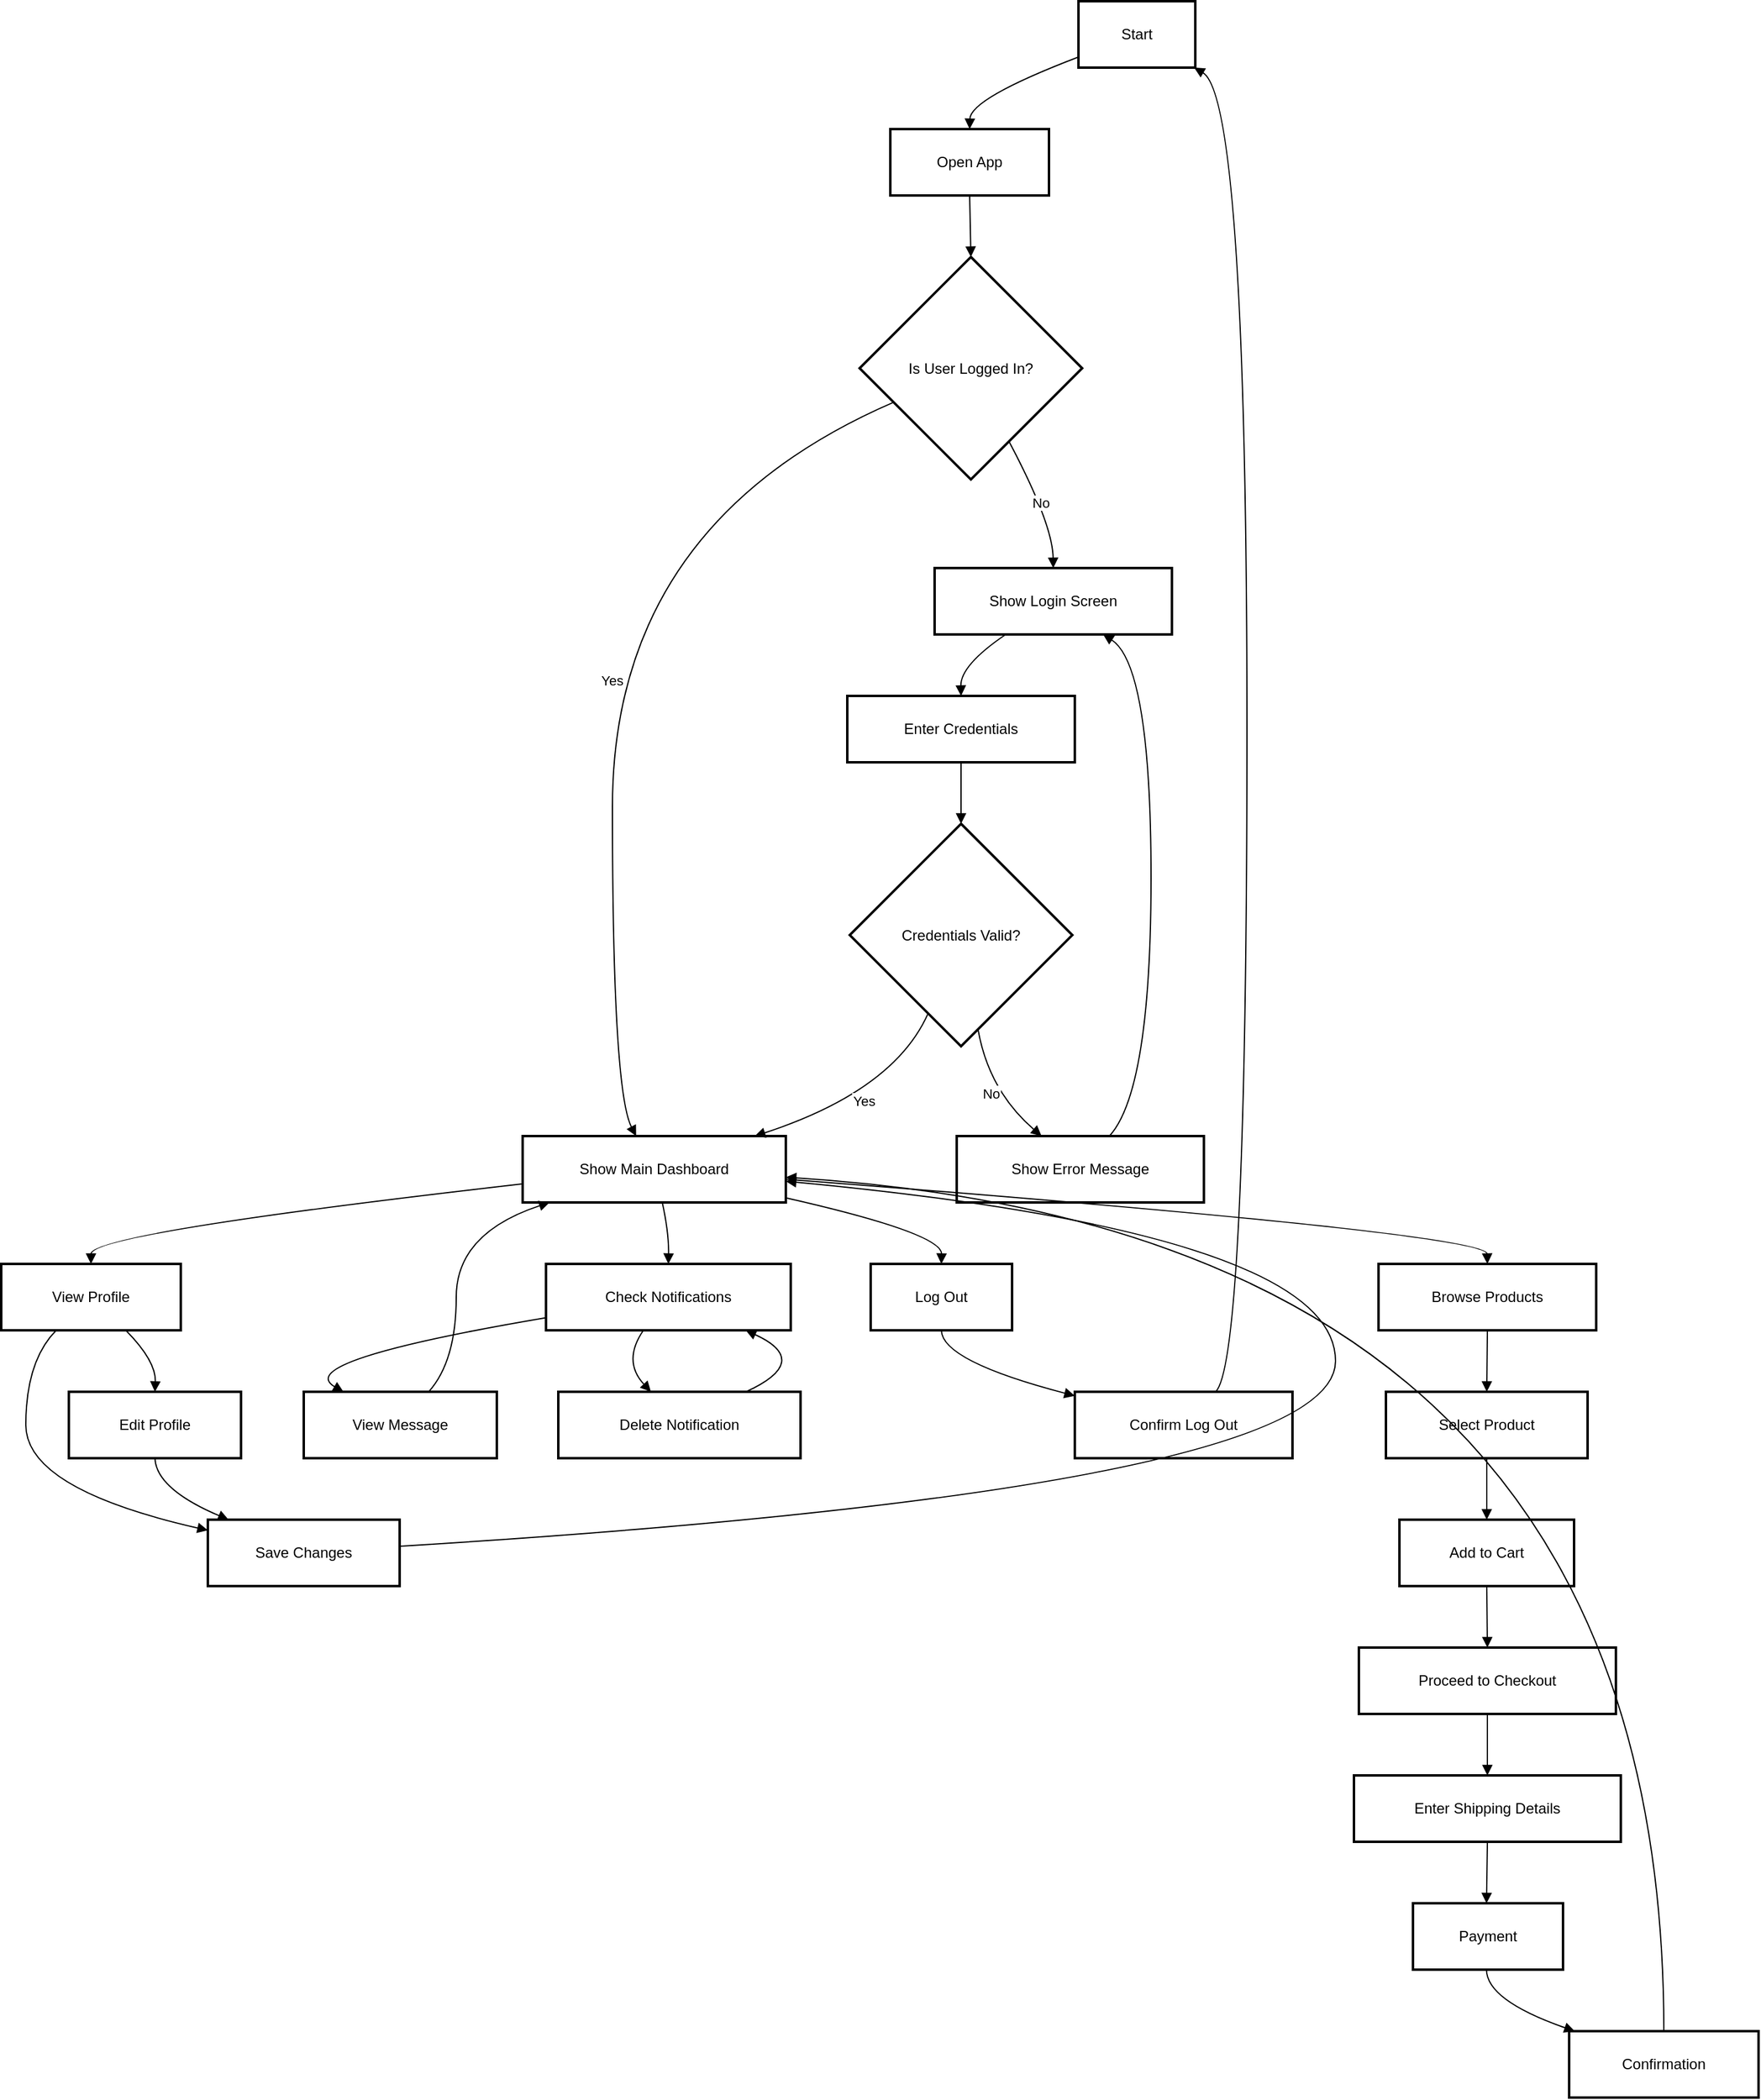 <mxfile version="27.2.0">
  <diagram name="Page-1" id="i8-PB3AcAraNgIOo55Ax">
    <mxGraphModel dx="1426" dy="807" grid="1" gridSize="10" guides="1" tooltips="1" connect="1" arrows="1" fold="1" page="1" pageScale="1" pageWidth="850" pageHeight="1100" math="0" shadow="0">
      <root>
        <mxCell id="0" />
        <mxCell id="1" parent="0" />
        <mxCell id="2" value="Start" style="whiteSpace=wrap;strokeWidth=2;" parent="1" vertex="1">
          <mxGeometry x="884" y="8" width="95" height="54" as="geometry" />
        </mxCell>
        <mxCell id="3" value="Open App" style="whiteSpace=wrap;strokeWidth=2;" parent="1" vertex="1">
          <mxGeometry x="731" y="112" width="129" height="54" as="geometry" />
        </mxCell>
        <mxCell id="4" value="Is User Logged In?" style="rhombus;strokeWidth=2;whiteSpace=wrap;" parent="1" vertex="1">
          <mxGeometry x="706" y="216" width="181" height="181" as="geometry" />
        </mxCell>
        <mxCell id="5" value="Show Main Dashboard" style="whiteSpace=wrap;strokeWidth=2;" parent="1" vertex="1">
          <mxGeometry x="432" y="931" width="214" height="54" as="geometry" />
        </mxCell>
        <mxCell id="6" value="Show Login Screen" style="whiteSpace=wrap;strokeWidth=2;" parent="1" vertex="1">
          <mxGeometry x="767" y="469" width="193" height="54" as="geometry" />
        </mxCell>
        <mxCell id="7" value="Enter Credentials" style="whiteSpace=wrap;strokeWidth=2;" parent="1" vertex="1">
          <mxGeometry x="696" y="573" width="185" height="54" as="geometry" />
        </mxCell>
        <mxCell id="8" value="Credentials Valid?" style="rhombus;strokeWidth=2;whiteSpace=wrap;" parent="1" vertex="1">
          <mxGeometry x="698" y="677" width="181" height="181" as="geometry" />
        </mxCell>
        <mxCell id="9" value="Show Error Message" style="whiteSpace=wrap;strokeWidth=2;" parent="1" vertex="1">
          <mxGeometry x="785" y="931" width="201" height="54" as="geometry" />
        </mxCell>
        <mxCell id="10" value="View Profile" style="whiteSpace=wrap;strokeWidth=2;" parent="1" vertex="1">
          <mxGeometry x="8" y="1035" width="146" height="54" as="geometry" />
        </mxCell>
        <mxCell id="11" value="Browse Products" style="whiteSpace=wrap;strokeWidth=2;" parent="1" vertex="1">
          <mxGeometry x="1128" y="1035" width="177" height="54" as="geometry" />
        </mxCell>
        <mxCell id="12" value="Check Notifications" style="whiteSpace=wrap;strokeWidth=2;" parent="1" vertex="1">
          <mxGeometry x="451" y="1035" width="199" height="54" as="geometry" />
        </mxCell>
        <mxCell id="13" value="Log Out" style="whiteSpace=wrap;strokeWidth=2;" parent="1" vertex="1">
          <mxGeometry x="715" y="1035" width="115" height="54" as="geometry" />
        </mxCell>
        <mxCell id="14" value="Edit Profile" style="whiteSpace=wrap;strokeWidth=2;" parent="1" vertex="1">
          <mxGeometry x="63" y="1139" width="140" height="54" as="geometry" />
        </mxCell>
        <mxCell id="15" value="Save Changes" style="whiteSpace=wrap;strokeWidth=2;" parent="1" vertex="1">
          <mxGeometry x="176" y="1243" width="156" height="54" as="geometry" />
        </mxCell>
        <mxCell id="16" value="Select Product" style="whiteSpace=wrap;strokeWidth=2;" parent="1" vertex="1">
          <mxGeometry x="1134" y="1139" width="164" height="54" as="geometry" />
        </mxCell>
        <mxCell id="17" value="Add to Cart" style="whiteSpace=wrap;strokeWidth=2;" parent="1" vertex="1">
          <mxGeometry x="1145" y="1243" width="142" height="54" as="geometry" />
        </mxCell>
        <mxCell id="18" value="Proceed to Checkout" style="whiteSpace=wrap;strokeWidth=2;" parent="1" vertex="1">
          <mxGeometry x="1112" y="1347" width="209" height="54" as="geometry" />
        </mxCell>
        <mxCell id="19" value="Enter Shipping Details" style="whiteSpace=wrap;strokeWidth=2;" parent="1" vertex="1">
          <mxGeometry x="1108" y="1451" width="217" height="54" as="geometry" />
        </mxCell>
        <mxCell id="20" value="Payment" style="whiteSpace=wrap;strokeWidth=2;" parent="1" vertex="1">
          <mxGeometry x="1156" y="1555" width="122" height="54" as="geometry" />
        </mxCell>
        <mxCell id="21" value="Confirmation" style="whiteSpace=wrap;strokeWidth=2;" parent="1" vertex="1">
          <mxGeometry x="1283" y="1659" width="154" height="54" as="geometry" />
        </mxCell>
        <mxCell id="22" value="View Message" style="whiteSpace=wrap;strokeWidth=2;" parent="1" vertex="1">
          <mxGeometry x="254" y="1139" width="157" height="54" as="geometry" />
        </mxCell>
        <mxCell id="23" value="Delete Notification" style="whiteSpace=wrap;strokeWidth=2;" parent="1" vertex="1">
          <mxGeometry x="461" y="1139" width="197" height="54" as="geometry" />
        </mxCell>
        <mxCell id="24" value="Confirm Log Out" style="whiteSpace=wrap;strokeWidth=2;" parent="1" vertex="1">
          <mxGeometry x="881" y="1139" width="177" height="54" as="geometry" />
        </mxCell>
        <mxCell id="25" value="" style="curved=1;startArrow=none;endArrow=block;exitX=0;exitY=0.84;entryX=0.5;entryY=0;" parent="1" source="2" target="3" edge="1">
          <mxGeometry relative="1" as="geometry">
            <Array as="points">
              <mxPoint x="796" y="87" />
            </Array>
          </mxGeometry>
        </mxCell>
        <mxCell id="26" value="" style="curved=1;startArrow=none;endArrow=block;exitX=0.5;exitY=1;entryX=0.5;entryY=0;" parent="1" source="3" target="4" edge="1">
          <mxGeometry relative="1" as="geometry">
            <Array as="points" />
          </mxGeometry>
        </mxCell>
        <mxCell id="27" value="Yes" style="curved=1;startArrow=none;endArrow=block;exitX=0;exitY=0.72;entryX=0.43;entryY=-0.01;" parent="1" source="4" target="5" edge="1">
          <mxGeometry relative="1" as="geometry">
            <Array as="points">
              <mxPoint x="505" y="433" />
              <mxPoint x="505" y="894" />
            </Array>
          </mxGeometry>
        </mxCell>
        <mxCell id="28" value="No" style="curved=1;startArrow=none;endArrow=block;exitX=0.76;exitY=1;entryX=0.5;entryY=0;" parent="1" source="4" target="6" edge="1">
          <mxGeometry relative="1" as="geometry">
            <Array as="points">
              <mxPoint x="863" y="433" />
            </Array>
          </mxGeometry>
        </mxCell>
        <mxCell id="29" value="" style="curved=1;startArrow=none;endArrow=block;exitX=0.3;exitY=1;entryX=0.5;entryY=0;" parent="1" source="6" target="7" edge="1">
          <mxGeometry relative="1" as="geometry">
            <Array as="points">
              <mxPoint x="788" y="548" />
            </Array>
          </mxGeometry>
        </mxCell>
        <mxCell id="30" value="" style="curved=1;startArrow=none;endArrow=block;exitX=0.5;exitY=1;entryX=0.5;entryY=0;" parent="1" source="7" target="8" edge="1">
          <mxGeometry relative="1" as="geometry">
            <Array as="points" />
          </mxGeometry>
        </mxCell>
        <mxCell id="31" value="Yes" style="curved=1;startArrow=none;endArrow=block;exitX=0.29;exitY=1;entryX=0.89;entryY=-0.01;" parent="1" source="8" target="5" edge="1">
          <mxGeometry relative="1" as="geometry">
            <Array as="points">
              <mxPoint x="734" y="894" />
            </Array>
          </mxGeometry>
        </mxCell>
        <mxCell id="32" value="No" style="curved=1;startArrow=none;endArrow=block;exitX=0.59;exitY=1;entryX=0.34;entryY=-0.01;" parent="1" source="8" target="9" edge="1">
          <mxGeometry relative="1" as="geometry">
            <Array as="points">
              <mxPoint x="811" y="894" />
            </Array>
          </mxGeometry>
        </mxCell>
        <mxCell id="33" value="" style="curved=1;startArrow=none;endArrow=block;exitX=0.62;exitY=-0.01;entryX=0.71;entryY=1;" parent="1" source="9" target="6" edge="1">
          <mxGeometry relative="1" as="geometry">
            <Array as="points">
              <mxPoint x="943" y="894" />
              <mxPoint x="943" y="548" />
            </Array>
          </mxGeometry>
        </mxCell>
        <mxCell id="34" value="" style="curved=1;startArrow=none;endArrow=block;exitX=0;exitY=0.72;entryX=0.5;entryY=-0.01;" parent="1" source="5" target="10" edge="1">
          <mxGeometry relative="1" as="geometry">
            <Array as="points">
              <mxPoint x="81" y="1010" />
            </Array>
          </mxGeometry>
        </mxCell>
        <mxCell id="35" value="" style="curved=1;startArrow=none;endArrow=block;exitX=1;exitY=0.65;entryX=0.5;entryY=-0.01;" parent="1" source="5" target="11" edge="1">
          <mxGeometry relative="1" as="geometry">
            <Array as="points">
              <mxPoint x="1216" y="1010" />
            </Array>
          </mxGeometry>
        </mxCell>
        <mxCell id="36" value="" style="curved=1;startArrow=none;endArrow=block;exitX=0.53;exitY=0.99;entryX=0.5;entryY=-0.01;" parent="1" source="5" target="12" edge="1">
          <mxGeometry relative="1" as="geometry">
            <Array as="points">
              <mxPoint x="551" y="1010" />
            </Array>
          </mxGeometry>
        </mxCell>
        <mxCell id="37" value="" style="curved=1;startArrow=none;endArrow=block;exitX=1;exitY=0.93;entryX=0.5;entryY=-0.01;" parent="1" source="5" target="13" edge="1">
          <mxGeometry relative="1" as="geometry">
            <Array as="points">
              <mxPoint x="773" y="1010" />
            </Array>
          </mxGeometry>
        </mxCell>
        <mxCell id="38" value="" style="curved=1;startArrow=none;endArrow=block;exitX=0.69;exitY=0.99;entryX=0.5;entryY=-0.01;" parent="1" source="10" target="14" edge="1">
          <mxGeometry relative="1" as="geometry">
            <Array as="points">
              <mxPoint x="134" y="1114" />
            </Array>
          </mxGeometry>
        </mxCell>
        <mxCell id="39" value="" style="curved=1;startArrow=none;endArrow=block;exitX=0.31;exitY=0.99;entryX=0;entryY=0.16;" parent="1" source="10" target="15" edge="1">
          <mxGeometry relative="1" as="geometry">
            <Array as="points">
              <mxPoint x="28" y="1114" />
              <mxPoint x="28" y="1218" />
            </Array>
          </mxGeometry>
        </mxCell>
        <mxCell id="40" value="" style="curved=1;startArrow=none;endArrow=block;exitX=0.5;exitY=0.99;entryX=0.1;entryY=-0.01;" parent="1" source="14" target="15" edge="1">
          <mxGeometry relative="1" as="geometry">
            <Array as="points">
              <mxPoint x="134" y="1218" />
            </Array>
          </mxGeometry>
        </mxCell>
        <mxCell id="41" value="" style="curved=1;startArrow=none;endArrow=block;exitX=1;exitY=0.4;entryX=1;entryY=0.68;" parent="1" source="15" target="5" edge="1">
          <mxGeometry relative="1" as="geometry">
            <Array as="points">
              <mxPoint x="1093" y="1218" />
              <mxPoint x="1093" y="1010" />
            </Array>
          </mxGeometry>
        </mxCell>
        <mxCell id="42" value="" style="curved=1;startArrow=none;endArrow=block;exitX=0.5;exitY=0.99;entryX=0.5;entryY=-0.01;" parent="1" source="11" target="16" edge="1">
          <mxGeometry relative="1" as="geometry">
            <Array as="points" />
          </mxGeometry>
        </mxCell>
        <mxCell id="43" value="" style="curved=1;startArrow=none;endArrow=block;exitX=0.5;exitY=0.99;entryX=0.5;entryY=-0.01;" parent="1" source="16" target="17" edge="1">
          <mxGeometry relative="1" as="geometry">
            <Array as="points" />
          </mxGeometry>
        </mxCell>
        <mxCell id="44" value="" style="curved=1;startArrow=none;endArrow=block;exitX=0.5;exitY=0.99;entryX=0.5;entryY=-0.01;" parent="1" source="17" target="18" edge="1">
          <mxGeometry relative="1" as="geometry">
            <Array as="points" />
          </mxGeometry>
        </mxCell>
        <mxCell id="45" value="" style="curved=1;startArrow=none;endArrow=block;exitX=0.5;exitY=0.99;entryX=0.5;entryY=-0.01;" parent="1" source="18" target="19" edge="1">
          <mxGeometry relative="1" as="geometry">
            <Array as="points" />
          </mxGeometry>
        </mxCell>
        <mxCell id="46" value="" style="curved=1;startArrow=none;endArrow=block;exitX=0.5;exitY=0.99;entryX=0.49;entryY=-0.01;" parent="1" source="19" target="20" edge="1">
          <mxGeometry relative="1" as="geometry">
            <Array as="points" />
          </mxGeometry>
        </mxCell>
        <mxCell id="47" value="" style="curved=1;startArrow=none;endArrow=block;exitX=0.49;exitY=0.99;entryX=0.02;entryY=-0.01;" parent="1" source="20" target="21" edge="1">
          <mxGeometry relative="1" as="geometry">
            <Array as="points">
              <mxPoint x="1216" y="1634" />
            </Array>
          </mxGeometry>
        </mxCell>
        <mxCell id="48" value="" style="curved=1;startArrow=none;endArrow=block;exitX=0.5;exitY=-0.01;entryX=1;entryY=0.62;" parent="1" source="21" target="5" edge="1">
          <mxGeometry relative="1" as="geometry">
            <Array as="points">
              <mxPoint x="1360" y="1010" />
            </Array>
          </mxGeometry>
        </mxCell>
        <mxCell id="49" value="" style="curved=1;startArrow=none;endArrow=block;exitX=0;exitY=0.81;entryX=0.2;entryY=-0.01;" parent="1" source="12" target="22" edge="1">
          <mxGeometry relative="1" as="geometry">
            <Array as="points">
              <mxPoint x="243" y="1114" />
            </Array>
          </mxGeometry>
        </mxCell>
        <mxCell id="50" value="" style="curved=1;startArrow=none;endArrow=block;exitX=0.4;exitY=0.99;entryX=0.38;entryY=-0.01;" parent="1" source="12" target="23" edge="1">
          <mxGeometry relative="1" as="geometry">
            <Array as="points">
              <mxPoint x="513" y="1114" />
            </Array>
          </mxGeometry>
        </mxCell>
        <mxCell id="51" value="" style="curved=1;startArrow=none;endArrow=block;exitX=0.78;exitY=-0.01;entryX=0.81;entryY=0.99;" parent="1" source="23" target="12" edge="1">
          <mxGeometry relative="1" as="geometry">
            <Array as="points">
              <mxPoint x="668" y="1114" />
            </Array>
          </mxGeometry>
        </mxCell>
        <mxCell id="52" value="" style="curved=1;startArrow=none;endArrow=block;exitX=0.65;exitY=-0.01;entryX=0.11;entryY=0.99;" parent="1" source="22" target="5" edge="1">
          <mxGeometry relative="1" as="geometry">
            <Array as="points">
              <mxPoint x="378" y="1114" />
              <mxPoint x="378" y="1010" />
            </Array>
          </mxGeometry>
        </mxCell>
        <mxCell id="53" value="" style="curved=1;startArrow=none;endArrow=block;exitX=0.5;exitY=0.99;entryX=0;entryY=0.06;" parent="1" source="13" target="24" edge="1">
          <mxGeometry relative="1" as="geometry">
            <Array as="points">
              <mxPoint x="773" y="1114" />
            </Array>
          </mxGeometry>
        </mxCell>
        <mxCell id="54" value="" style="curved=1;startArrow=none;endArrow=block;exitX=0.65;exitY=-0.01;entryX=0.99;entryY=1;" parent="1" source="24" target="2" edge="1">
          <mxGeometry relative="1" as="geometry">
            <Array as="points">
              <mxPoint x="1021" y="1114" />
              <mxPoint x="1021" y="87" />
            </Array>
          </mxGeometry>
        </mxCell>
      </root>
    </mxGraphModel>
  </diagram>
</mxfile>
